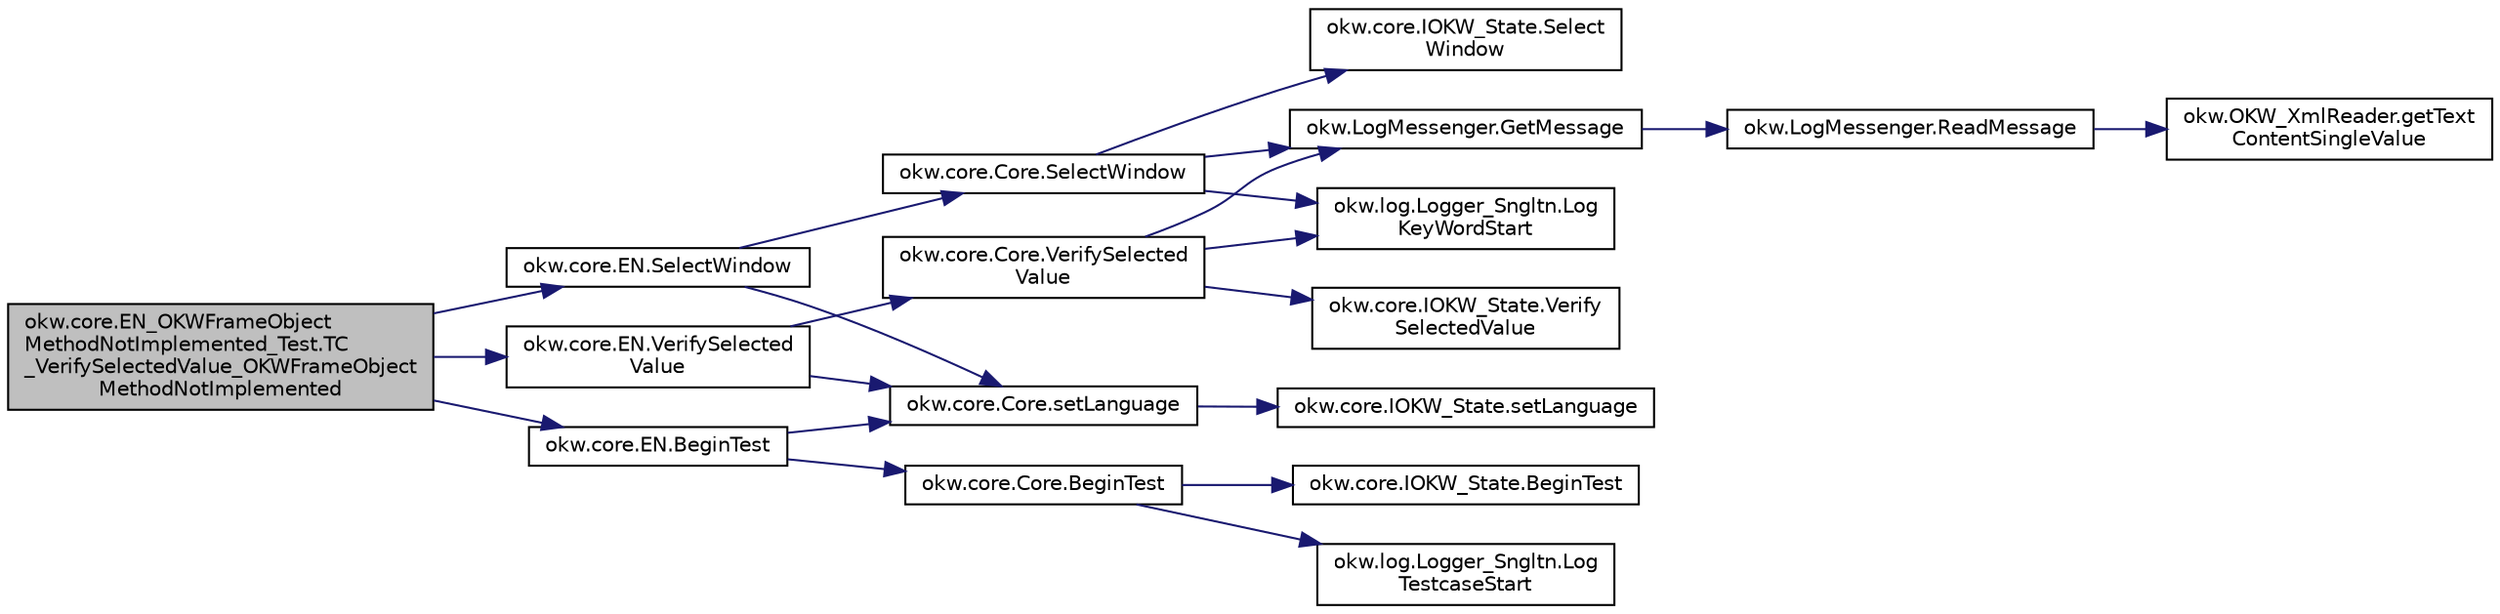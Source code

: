 digraph "okw.core.EN_OKWFrameObjectMethodNotImplemented_Test.TC_VerifySelectedValue_OKWFrameObjectMethodNotImplemented"
{
 // INTERACTIVE_SVG=YES
 // LATEX_PDF_SIZE
  edge [fontname="Helvetica",fontsize="10",labelfontname="Helvetica",labelfontsize="10"];
  node [fontname="Helvetica",fontsize="10",shape=record];
  rankdir="LR";
  Node444 [label="okw.core.EN_OKWFrameObject\lMethodNotImplemented_Test.TC\l_VerifySelectedValue_OKWFrameObject\lMethodNotImplemented",height=0.2,width=0.4,color="black", fillcolor="grey75", style="filled", fontcolor="black",tooltip="Prüft ob die Ausnahme OKWFrameObjectMethodNotImplemented von VerifySelectedValue( FN,..."];
  Node444 -> Node445 [color="midnightblue",fontsize="10",style="solid",fontname="Helvetica"];
  Node445 [label="okw.core.EN.BeginTest",height=0.2,width=0.4,color="black", fillcolor="white", style="filled",URL="$classokw_1_1core_1_1_e_n.html#aef613b0a3e6bb8a9623984db145cae69",tooltip="Markiert den Anfang eines neuen Testfalls."];
  Node445 -> Node446 [color="midnightblue",fontsize="10",style="solid",fontname="Helvetica"];
  Node446 [label="okw.core.Core.setLanguage",height=0.2,width=0.4,color="black", fillcolor="white", style="filled",URL="$classokw_1_1core_1_1_core.html#ab4e0f723d27cb11c944ec4c82c426100",tooltip="Setzt die Sprache auf den gegebenen wert Language."];
  Node446 -> Node447 [color="midnightblue",fontsize="10",style="solid",fontname="Helvetica"];
  Node447 [label="okw.core.IOKW_State.setLanguage",height=0.2,width=0.4,color="black", fillcolor="white", style="filled",URL="$interfaceokw_1_1core_1_1_i_o_k_w___state.html#a866baa0bde08a47418f54d63bdb56097",tooltip="Interne Methode zum setzen der Sprache für die sprachabhängigen Ausgaben der Dokumentation (Log)."];
  Node445 -> Node448 [color="midnightblue",fontsize="10",style="solid",fontname="Helvetica"];
  Node448 [label="okw.core.Core.BeginTest",height=0.2,width=0.4,color="black", fillcolor="white", style="filled",URL="$classokw_1_1core_1_1_core.html#acfefe92468c9eb9e951846372726c4d8",tooltip="Markiert den Anfang eines neuen Testfalls."];
  Node448 -> Node449 [color="midnightblue",fontsize="10",style="solid",fontname="Helvetica"];
  Node449 [label="okw.log.Logger_Sngltn.Log\lTestcaseStart",height=0.2,width=0.4,color="black", fillcolor="white", style="filled",URL="$classokw_1_1log_1_1_logger___sngltn.html#a60f4ad59db847ae61df928f9920f3deb",tooltip="Ausgabe des Testfalls."];
  Node448 -> Node450 [color="midnightblue",fontsize="10",style="solid",fontname="Helvetica"];
  Node450 [label="okw.core.IOKW_State.BeginTest",height=0.2,width=0.4,color="black", fillcolor="white", style="filled",URL="$interfaceokw_1_1core_1_1_i_o_k_w___state.html#ae5480ddb1fc37eade5d899d335bc4b13",tooltip="Markiert den Anfang eines neuen Testfalls."];
  Node444 -> Node451 [color="midnightblue",fontsize="10",style="solid",fontname="Helvetica"];
  Node451 [label="okw.core.EN.SelectWindow",height=0.2,width=0.4,color="black", fillcolor="white", style="filled",URL="$classokw_1_1core_1_1_e_n.html#a2b61c2b39a9cfdbdfd25fe0e3d43785b",tooltip="Setzt den Kontext auf das gegebene Fenster."];
  Node451 -> Node446 [color="midnightblue",fontsize="10",style="solid",fontname="Helvetica"];
  Node451 -> Node452 [color="midnightblue",fontsize="10",style="solid",fontname="Helvetica"];
  Node452 [label="okw.core.Core.SelectWindow",height=0.2,width=0.4,color="black", fillcolor="white", style="filled",URL="$classokw_1_1core_1_1_core.html#a6a68660eb5e34965522896e2a5c48314",tooltip="Setzt den Kontext auf das gegebene Fenster."];
  Node452 -> Node453 [color="midnightblue",fontsize="10",style="solid",fontname="Helvetica"];
  Node453 [label="okw.log.Logger_Sngltn.Log\lKeyWordStart",height=0.2,width=0.4,color="black", fillcolor="white", style="filled",URL="$classokw_1_1log_1_1_logger___sngltn.html#a70ec25e200e00ecefc544e8fd371d2ef",tooltip="Ausgabe eines Schlüsselwortes."];
  Node452 -> Node454 [color="midnightblue",fontsize="10",style="solid",fontname="Helvetica"];
  Node454 [label="okw.LogMessenger.GetMessage",height=0.2,width=0.4,color="black", fillcolor="white", style="filled",URL="$classokw_1_1_log_messenger.html#af225d1f037d47b3b085175c09d78bdd2",tooltip="Holt die Log-Meldung für MethodeNmae/Textkey ohne weitere Parameter."];
  Node454 -> Node455 [color="midnightblue",fontsize="10",style="solid",fontname="Helvetica"];
  Node455 [label="okw.LogMessenger.ReadMessage",height=0.2,width=0.4,color="black", fillcolor="white", style="filled",URL="$classokw_1_1_log_messenger.html#a530cd6ab82ec82a04206a2e976ec06e3",tooltip="Interne Kernfunktion holt die Log-Meldung mit Platzhaltern aus der XML-Datei."];
  Node455 -> Node456 [color="midnightblue",fontsize="10",style="solid",fontname="Helvetica"];
  Node456 [label="okw.OKW_XmlReader.getText\lContentSingleValue",height=0.2,width=0.4,color="black", fillcolor="white", style="filled",URL="$classokw_1_1_o_k_w___xml_reader.html#ab920b5335a2e1429c14cc5f8e79f39eb",tooltip="Lies den TextContent eines Tag."];
  Node452 -> Node457 [color="midnightblue",fontsize="10",style="solid",fontname="Helvetica"];
  Node457 [label="okw.core.IOKW_State.Select\lWindow",height=0.2,width=0.4,color="black", fillcolor="white", style="filled",URL="$interfaceokw_1_1core_1_1_i_o_k_w___state.html#ad4fc9610ed5b1176590a45b55e6ac7f0",tooltip="Setzt den Kontext auf das gegebene Fenster."];
  Node444 -> Node458 [color="midnightblue",fontsize="10",style="solid",fontname="Helvetica"];
  Node458 [label="okw.core.EN.VerifySelected\lValue",height=0.2,width=0.4,color="black", fillcolor="white", style="filled",URL="$classokw_1_1core_1_1_e_n.html#a535232918db76d11b92e1c00d24e228b",tooltip="Vergleicht den ausgewählten Wert des gegebenen Listenobjekts mit dem erwarteten Wert."];
  Node458 -> Node446 [color="midnightblue",fontsize="10",style="solid",fontname="Helvetica"];
  Node458 -> Node459 [color="midnightblue",fontsize="10",style="solid",fontname="Helvetica"];
  Node459 [label="okw.core.Core.VerifySelected\lValue",height=0.2,width=0.4,color="black", fillcolor="white", style="filled",URL="$classokw_1_1core_1_1_core.html#ab243fc4ed28faf2ee9e7cd3123b8f13c",tooltip="Vergleicht den ausgewählten Wert des gegebenen Listenobjekts mit dem erwarteten Wert."];
  Node459 -> Node453 [color="midnightblue",fontsize="10",style="solid",fontname="Helvetica"];
  Node459 -> Node454 [color="midnightblue",fontsize="10",style="solid",fontname="Helvetica"];
  Node459 -> Node460 [color="midnightblue",fontsize="10",style="solid",fontname="Helvetica"];
  Node460 [label="okw.core.IOKW_State.Verify\lSelectedValue",height=0.2,width=0.4,color="black", fillcolor="white", style="filled",URL="$interfaceokw_1_1core_1_1_i_o_k_w___state.html#a804768212384c2b9b29f2664a5eb95d0",tooltip="Vergleicht den ausgewählten Wert des gegebenen Listenobjekts mit dem erwarteten Wert."];
}
